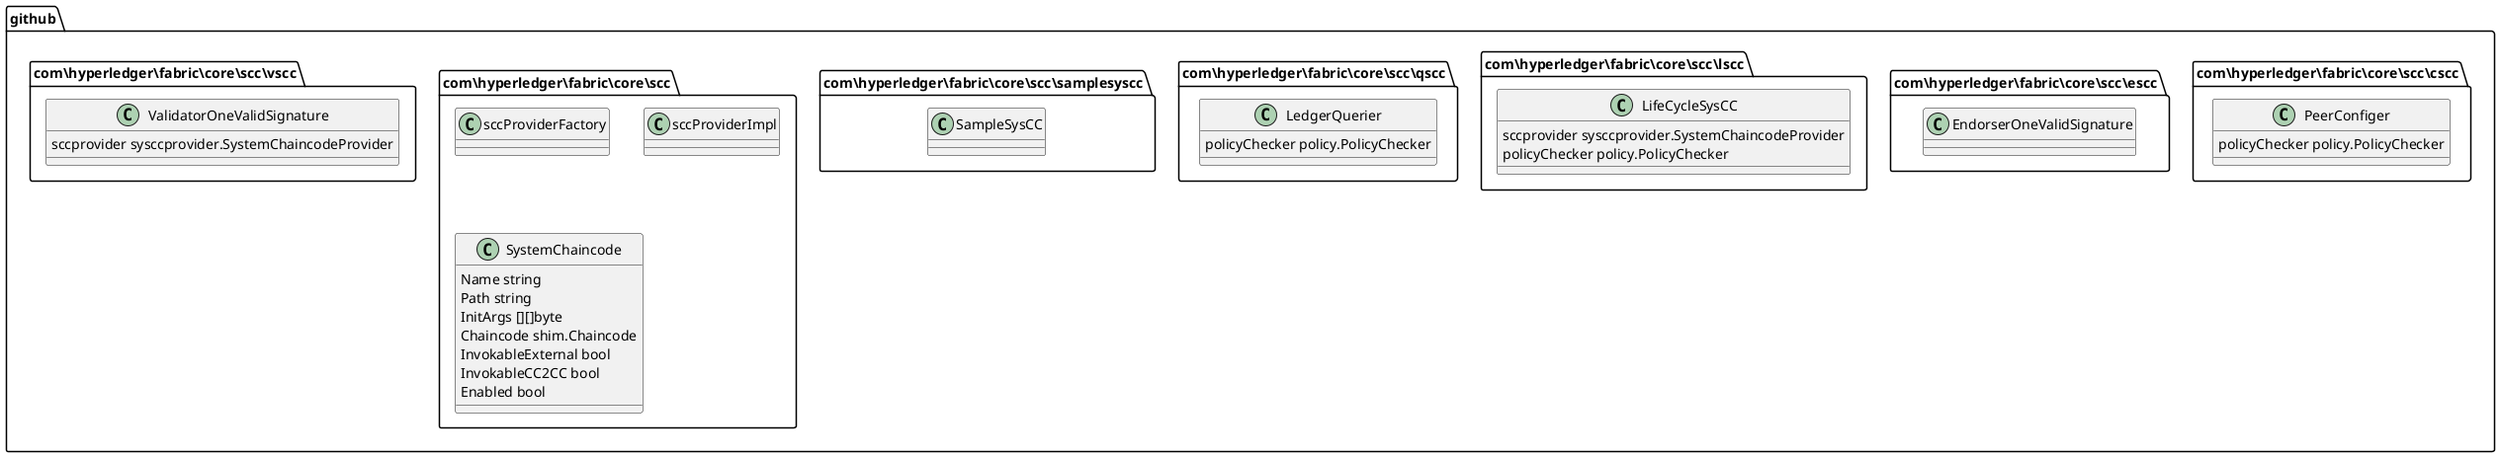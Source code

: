 @startuml
namespace github.com\\hyperledger\\fabric\\core\\scc\\cscc {
 class PeerConfiger {
  policyChecker policy.PolicyChecker
}
}
namespace github.com\\hyperledger\\fabric\\core\\scc\\escc {
 class EndorserOneValidSignature {
}
}
namespace github.com\\hyperledger\\fabric\\core\\scc\\lscc {
 class LifeCycleSysCC {
  sccprovider sysccprovider.SystemChaincodeProvider
  policyChecker policy.PolicyChecker
}
}
namespace github.com\\hyperledger\\fabric\\core\\scc\\qscc {
 class LedgerQuerier {
  policyChecker policy.PolicyChecker
}
}
namespace github.com\\hyperledger\\fabric\\core\\scc\\samplesyscc {
 class SampleSysCC {
}
}
namespace github.com\\hyperledger\\fabric\\core\\scc {
 class sccProviderFactory {
}
}
namespace github.com\\hyperledger\\fabric\\core\\scc {
 class sccProviderImpl {
}
}
namespace github.com\\hyperledger\\fabric\\core\\scc {
 class SystemChaincode {
  Name string
  Path string
  InitArgs [][]byte
  Chaincode shim.Chaincode
  InvokableExternal bool
  InvokableCC2CC bool
  Enabled bool
}
}
namespace github.com\\hyperledger\\fabric\\core\\scc\\vscc {
 class ValidatorOneValidSignature {
  sccprovider sysccprovider.SystemChaincodeProvider
}
}
@enduml